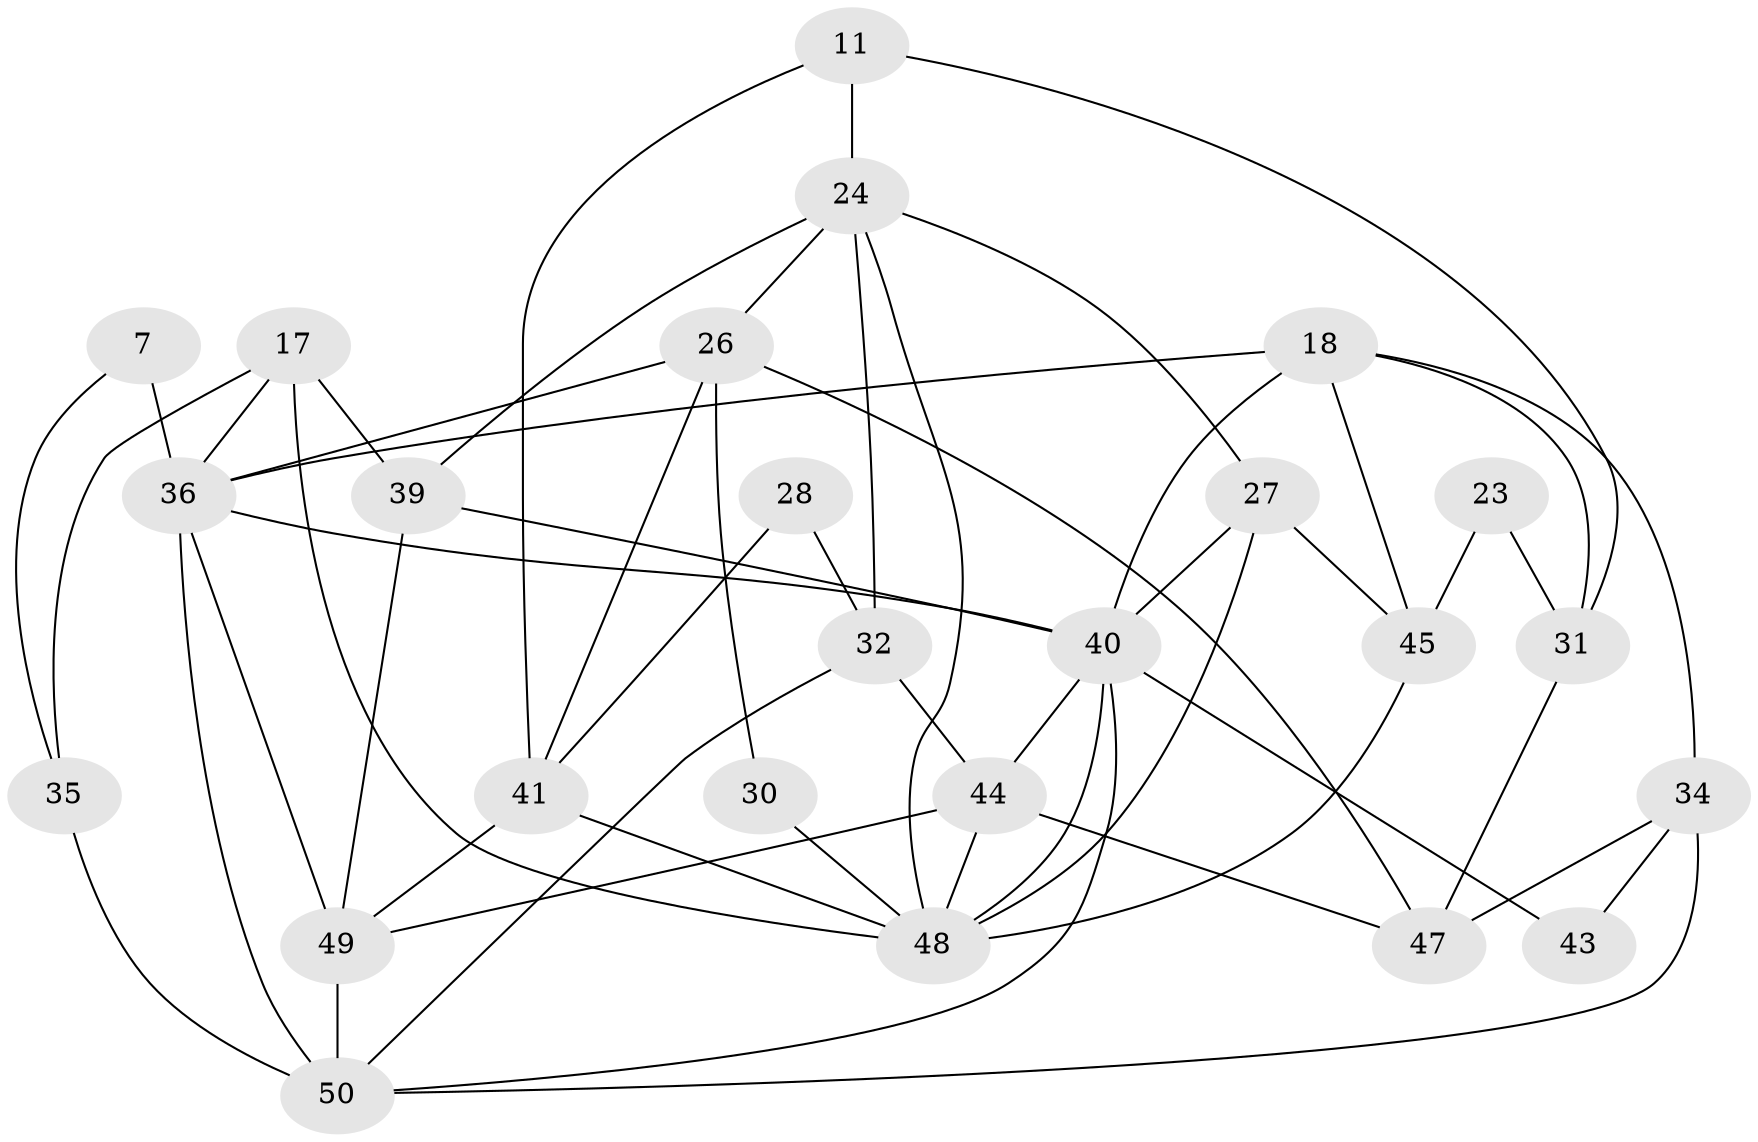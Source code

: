 // original degree distribution, {3: 0.3, 8: 0.02, 6: 0.06, 2: 0.14, 4: 0.26, 5: 0.16, 9: 0.02, 7: 0.04}
// Generated by graph-tools (version 1.1) at 2025/50/03/09/25 04:50:54]
// undirected, 25 vertices, 54 edges
graph export_dot {
graph [start="1"]
  node [color=gray90,style=filled];
  7;
  11;
  17;
  18 [super="+13"];
  23 [super="+5"];
  24 [super="+20+12"];
  26;
  27;
  28;
  30;
  31 [super="+9"];
  32 [super="+3"];
  34;
  35;
  36 [super="+33+16"];
  39 [super="+15+14"];
  40 [super="+38"];
  41 [super="+37+29"];
  43;
  44 [super="+22"];
  45;
  47;
  48 [super="+19+2"];
  49 [super="+42"];
  50 [super="+4+21+46"];
  7 -- 36 [weight=2];
  7 -- 35;
  11 -- 31;
  11 -- 41;
  11 -- 24;
  17 -- 35;
  17 -- 36;
  17 -- 39;
  17 -- 48;
  18 -- 34;
  18 -- 31;
  18 -- 45;
  18 -- 40 [weight=2];
  18 -- 36;
  23 -- 31 [weight=2];
  23 -- 45;
  24 -- 32 [weight=2];
  24 -- 27;
  24 -- 26 [weight=2];
  24 -- 48;
  24 -- 39 [weight=2];
  26 -- 30;
  26 -- 36 [weight=3];
  26 -- 41 [weight=2];
  26 -- 47;
  27 -- 45;
  27 -- 40;
  27 -- 48;
  28 -- 41;
  28 -- 32;
  30 -- 48;
  31 -- 47 [weight=2];
  32 -- 50;
  32 -- 44;
  34 -- 43;
  34 -- 47;
  34 -- 50 [weight=2];
  35 -- 50 [weight=2];
  36 -- 50 [weight=2];
  36 -- 40;
  36 -- 49;
  39 -- 49 [weight=3];
  39 -- 40;
  40 -- 48;
  40 -- 43;
  40 -- 50;
  40 -- 44;
  41 -- 49;
  41 -- 48 [weight=3];
  44 -- 47;
  44 -- 49 [weight=2];
  44 -- 48 [weight=3];
  45 -- 48;
  49 -- 50;
}
